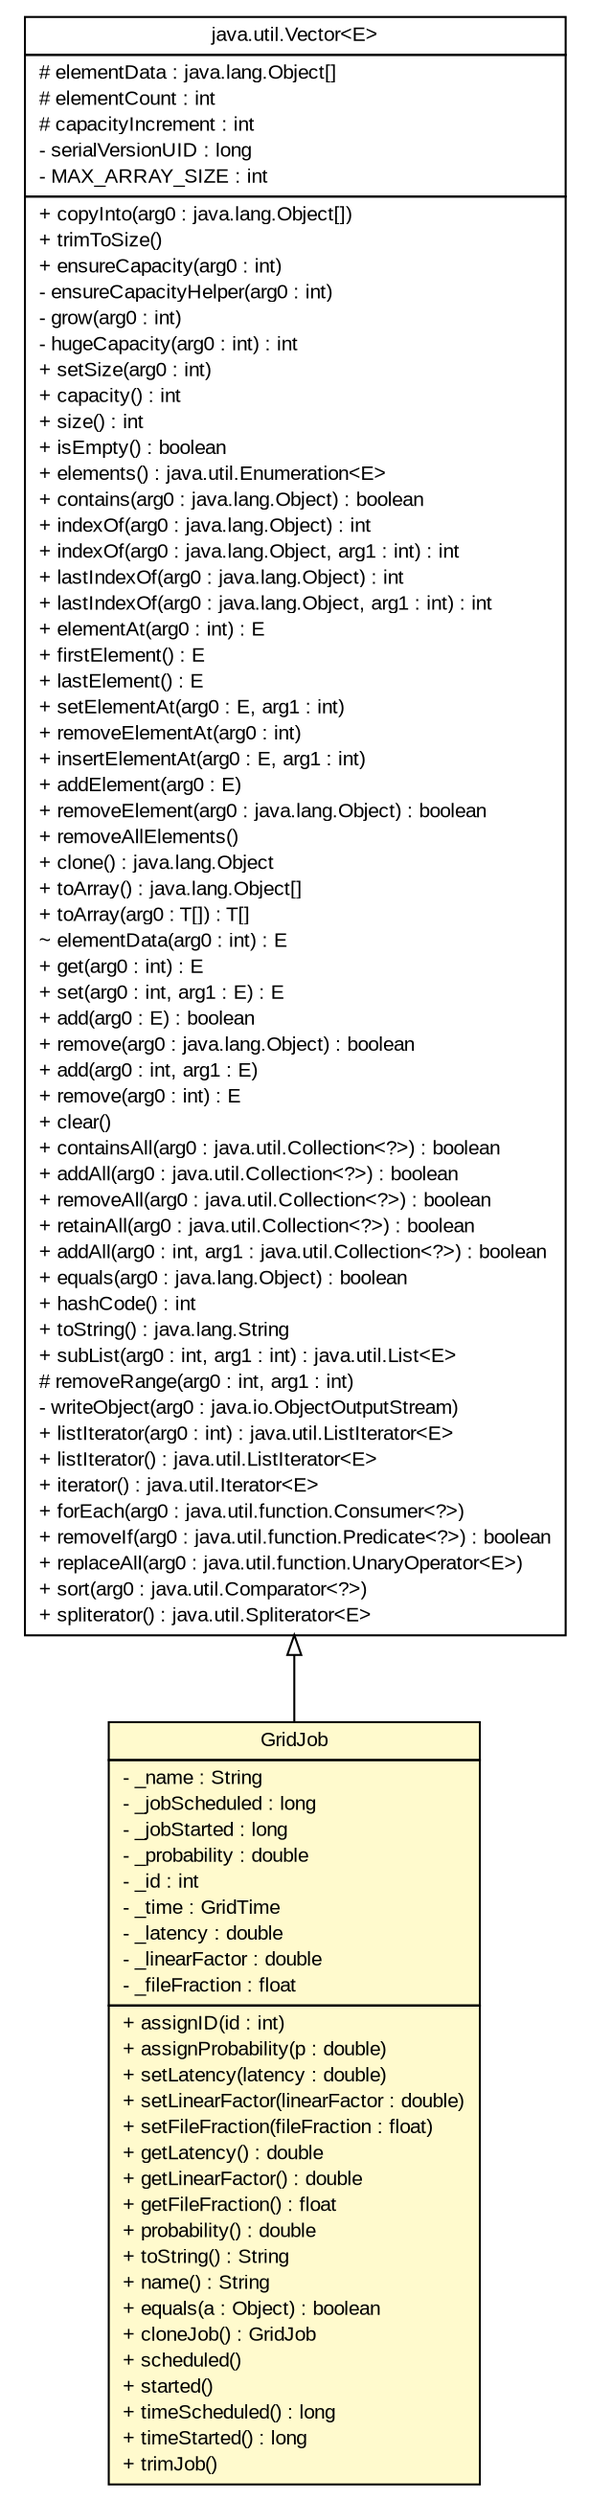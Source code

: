 #!/usr/local/bin/dot
#
# Class diagram 
# Generated by UMLGraph version R5_7_2-3-gee82a7 (http://www.umlgraph.org/)
#

digraph G {
	edge [fontname="arial",fontsize=10,labelfontname="arial",labelfontsize=10];
	node [fontname="arial",fontsize=10,shape=plaintext];
	nodesep=0.25;
	ranksep=0.5;
	// org.edg.data.replication.optorsim.infrastructure.GridJob
	c5068 [label=<<table title="org.edg.data.replication.optorsim.infrastructure.GridJob" border="0" cellborder="1" cellspacing="0" cellpadding="2" port="p" bgcolor="lemonChiffon" href="./GridJob.html">
		<tr><td><table border="0" cellspacing="0" cellpadding="1">
<tr><td align="center" balign="center"> GridJob </td></tr>
		</table></td></tr>
		<tr><td><table border="0" cellspacing="0" cellpadding="1">
<tr><td align="left" balign="left"> - _name : String </td></tr>
<tr><td align="left" balign="left"> - _jobScheduled : long </td></tr>
<tr><td align="left" balign="left"> - _jobStarted : long </td></tr>
<tr><td align="left" balign="left"> - _probability : double </td></tr>
<tr><td align="left" balign="left"> - _id : int </td></tr>
<tr><td align="left" balign="left"> - _time : GridTime </td></tr>
<tr><td align="left" balign="left"> - _latency : double </td></tr>
<tr><td align="left" balign="left"> - _linearFactor : double </td></tr>
<tr><td align="left" balign="left"> - _fileFraction : float </td></tr>
		</table></td></tr>
		<tr><td><table border="0" cellspacing="0" cellpadding="1">
<tr><td align="left" balign="left"> + assignID(id : int) </td></tr>
<tr><td align="left" balign="left"> + assignProbability(p : double) </td></tr>
<tr><td align="left" balign="left"> + setLatency(latency : double) </td></tr>
<tr><td align="left" balign="left"> + setLinearFactor(linearFactor : double) </td></tr>
<tr><td align="left" balign="left"> + setFileFraction(fileFraction : float) </td></tr>
<tr><td align="left" balign="left"> + getLatency() : double </td></tr>
<tr><td align="left" balign="left"> + getLinearFactor() : double </td></tr>
<tr><td align="left" balign="left"> + getFileFraction() : float </td></tr>
<tr><td align="left" balign="left"> + probability() : double </td></tr>
<tr><td align="left" balign="left"> + toString() : String </td></tr>
<tr><td align="left" balign="left"> + name() : String </td></tr>
<tr><td align="left" balign="left"> + equals(a : Object) : boolean </td></tr>
<tr><td align="left" balign="left"> + cloneJob() : GridJob </td></tr>
<tr><td align="left" balign="left"> + scheduled() </td></tr>
<tr><td align="left" balign="left"> + started() </td></tr>
<tr><td align="left" balign="left"> + timeScheduled() : long </td></tr>
<tr><td align="left" balign="left"> + timeStarted() : long </td></tr>
<tr><td align="left" balign="left"> + trimJob() </td></tr>
		</table></td></tr>
		</table>>, URL="./GridJob.html", fontname="arial", fontcolor="black", fontsize=10.0];
	//org.edg.data.replication.optorsim.infrastructure.GridJob extends java.util.Vector
	c5115:p -> c5068:p [dir=back,arrowtail=empty];
	// java.util.Vector<E>
	c5115 [label=<<table title="java.util.Vector" border="0" cellborder="1" cellspacing="0" cellpadding="2" port="p" href="http://java.sun.com/j2se/1.4.2/docs/api/java/util/Vector.html">
		<tr><td><table border="0" cellspacing="0" cellpadding="1">
<tr><td align="center" balign="center"> java.util.Vector&lt;E&gt; </td></tr>
		</table></td></tr>
		<tr><td><table border="0" cellspacing="0" cellpadding="1">
<tr><td align="left" balign="left"> # elementData : java.lang.Object[] </td></tr>
<tr><td align="left" balign="left"> # elementCount : int </td></tr>
<tr><td align="left" balign="left"> # capacityIncrement : int </td></tr>
<tr><td align="left" balign="left"> - serialVersionUID : long </td></tr>
<tr><td align="left" balign="left"> - MAX_ARRAY_SIZE : int </td></tr>
		</table></td></tr>
		<tr><td><table border="0" cellspacing="0" cellpadding="1">
<tr><td align="left" balign="left"> + copyInto(arg0 : java.lang.Object[]) </td></tr>
<tr><td align="left" balign="left"> + trimToSize() </td></tr>
<tr><td align="left" balign="left"> + ensureCapacity(arg0 : int) </td></tr>
<tr><td align="left" balign="left"> - ensureCapacityHelper(arg0 : int) </td></tr>
<tr><td align="left" balign="left"> - grow(arg0 : int) </td></tr>
<tr><td align="left" balign="left"> - hugeCapacity(arg0 : int) : int </td></tr>
<tr><td align="left" balign="left"> + setSize(arg0 : int) </td></tr>
<tr><td align="left" balign="left"> + capacity() : int </td></tr>
<tr><td align="left" balign="left"> + size() : int </td></tr>
<tr><td align="left" balign="left"> + isEmpty() : boolean </td></tr>
<tr><td align="left" balign="left"> + elements() : java.util.Enumeration&lt;E&gt; </td></tr>
<tr><td align="left" balign="left"> + contains(arg0 : java.lang.Object) : boolean </td></tr>
<tr><td align="left" balign="left"> + indexOf(arg0 : java.lang.Object) : int </td></tr>
<tr><td align="left" balign="left"> + indexOf(arg0 : java.lang.Object, arg1 : int) : int </td></tr>
<tr><td align="left" balign="left"> + lastIndexOf(arg0 : java.lang.Object) : int </td></tr>
<tr><td align="left" balign="left"> + lastIndexOf(arg0 : java.lang.Object, arg1 : int) : int </td></tr>
<tr><td align="left" balign="left"> + elementAt(arg0 : int) : E </td></tr>
<tr><td align="left" balign="left"> + firstElement() : E </td></tr>
<tr><td align="left" balign="left"> + lastElement() : E </td></tr>
<tr><td align="left" balign="left"> + setElementAt(arg0 : E, arg1 : int) </td></tr>
<tr><td align="left" balign="left"> + removeElementAt(arg0 : int) </td></tr>
<tr><td align="left" balign="left"> + insertElementAt(arg0 : E, arg1 : int) </td></tr>
<tr><td align="left" balign="left"> + addElement(arg0 : E) </td></tr>
<tr><td align="left" balign="left"> + removeElement(arg0 : java.lang.Object) : boolean </td></tr>
<tr><td align="left" balign="left"> + removeAllElements() </td></tr>
<tr><td align="left" balign="left"> + clone() : java.lang.Object </td></tr>
<tr><td align="left" balign="left"> + toArray() : java.lang.Object[] </td></tr>
<tr><td align="left" balign="left"> + toArray(arg0 : T[]) : T[] </td></tr>
<tr><td align="left" balign="left"> ~ elementData(arg0 : int) : E </td></tr>
<tr><td align="left" balign="left"> + get(arg0 : int) : E </td></tr>
<tr><td align="left" balign="left"> + set(arg0 : int, arg1 : E) : E </td></tr>
<tr><td align="left" balign="left"> + add(arg0 : E) : boolean </td></tr>
<tr><td align="left" balign="left"> + remove(arg0 : java.lang.Object) : boolean </td></tr>
<tr><td align="left" balign="left"> + add(arg0 : int, arg1 : E) </td></tr>
<tr><td align="left" balign="left"> + remove(arg0 : int) : E </td></tr>
<tr><td align="left" balign="left"> + clear() </td></tr>
<tr><td align="left" balign="left"> + containsAll(arg0 : java.util.Collection&lt;?&gt;) : boolean </td></tr>
<tr><td align="left" balign="left"> + addAll(arg0 : java.util.Collection&lt;?&gt;) : boolean </td></tr>
<tr><td align="left" balign="left"> + removeAll(arg0 : java.util.Collection&lt;?&gt;) : boolean </td></tr>
<tr><td align="left" balign="left"> + retainAll(arg0 : java.util.Collection&lt;?&gt;) : boolean </td></tr>
<tr><td align="left" balign="left"> + addAll(arg0 : int, arg1 : java.util.Collection&lt;?&gt;) : boolean </td></tr>
<tr><td align="left" balign="left"> + equals(arg0 : java.lang.Object) : boolean </td></tr>
<tr><td align="left" balign="left"> + hashCode() : int </td></tr>
<tr><td align="left" balign="left"> + toString() : java.lang.String </td></tr>
<tr><td align="left" balign="left"> + subList(arg0 : int, arg1 : int) : java.util.List&lt;E&gt; </td></tr>
<tr><td align="left" balign="left"> # removeRange(arg0 : int, arg1 : int) </td></tr>
<tr><td align="left" balign="left"> - writeObject(arg0 : java.io.ObjectOutputStream) </td></tr>
<tr><td align="left" balign="left"> + listIterator(arg0 : int) : java.util.ListIterator&lt;E&gt; </td></tr>
<tr><td align="left" balign="left"> + listIterator() : java.util.ListIterator&lt;E&gt; </td></tr>
<tr><td align="left" balign="left"> + iterator() : java.util.Iterator&lt;E&gt; </td></tr>
<tr><td align="left" balign="left"> + forEach(arg0 : java.util.function.Consumer&lt;?&gt;) </td></tr>
<tr><td align="left" balign="left"> + removeIf(arg0 : java.util.function.Predicate&lt;?&gt;) : boolean </td></tr>
<tr><td align="left" balign="left"> + replaceAll(arg0 : java.util.function.UnaryOperator&lt;E&gt;) </td></tr>
<tr><td align="left" balign="left"> + sort(arg0 : java.util.Comparator&lt;?&gt;) </td></tr>
<tr><td align="left" balign="left"> + spliterator() : java.util.Spliterator&lt;E&gt; </td></tr>
		</table></td></tr>
		</table>>, URL="http://java.sun.com/j2se/1.4.2/docs/api/java/util/Vector.html", fontname="arial", fontcolor="black", fontsize=10.0];
}

